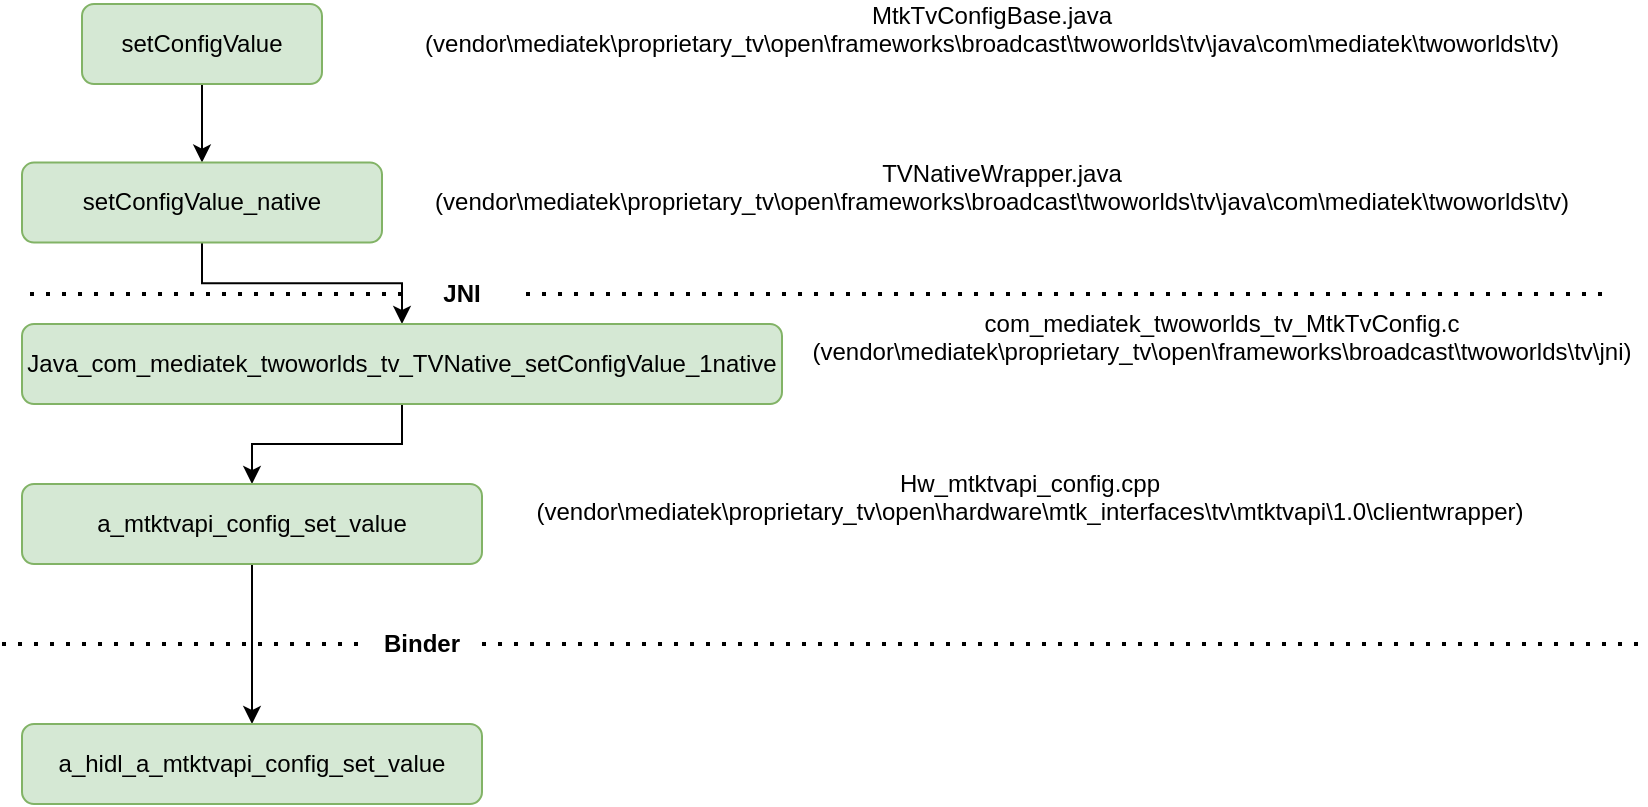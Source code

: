 <mxfile version="20.0.4" type="github">
  <diagram id="i-S-DeW-HnDHJZ4Ts8-F" name="Page-1">
    <mxGraphModel dx="1865" dy="634" grid="1" gridSize="10" guides="1" tooltips="1" connect="1" arrows="1" fold="1" page="1" pageScale="1" pageWidth="827" pageHeight="1169" math="0" shadow="0">
      <root>
        <mxCell id="0" />
        <mxCell id="1" parent="0" />
        <mxCell id="2V859yG5IAHDhK3OwIjZ-3" value="" style="edgeStyle=orthogonalEdgeStyle;rounded=0;orthogonalLoop=1;jettySize=auto;html=1;" edge="1" parent="1" source="2V859yG5IAHDhK3OwIjZ-1" target="2V859yG5IAHDhK3OwIjZ-2">
          <mxGeometry relative="1" as="geometry" />
        </mxCell>
        <mxCell id="2V859yG5IAHDhK3OwIjZ-1" value="setConfigValue" style="rounded=1;whiteSpace=wrap;html=1;fillColor=#d5e8d4;strokeColor=#82b366;" vertex="1" parent="1">
          <mxGeometry x="40" y="120" width="120" height="40" as="geometry" />
        </mxCell>
        <mxCell id="2V859yG5IAHDhK3OwIjZ-8" value="" style="edgeStyle=orthogonalEdgeStyle;rounded=0;orthogonalLoop=1;jettySize=auto;html=1;" edge="1" parent="1" source="2V859yG5IAHDhK3OwIjZ-2" target="2V859yG5IAHDhK3OwIjZ-7">
          <mxGeometry relative="1" as="geometry" />
        </mxCell>
        <mxCell id="2V859yG5IAHDhK3OwIjZ-2" value="setConfigValue_native" style="rounded=1;whiteSpace=wrap;html=1;fillColor=#d5e8d4;strokeColor=#82b366;" vertex="1" parent="1">
          <mxGeometry x="10" y="199.29" width="180" height="40" as="geometry" />
        </mxCell>
        <mxCell id="2V859yG5IAHDhK3OwIjZ-4" value="&lt;div&gt;MtkTvConfigBase.java (vendor\mediatek\proprietary_tv\open\frameworks\broadcast\twoworlds\tv\java\com\mediatek\twoworlds\tv)&lt;/div&gt;&lt;div&gt;&lt;br&gt;&lt;/div&gt;" style="text;html=1;strokeColor=none;fillColor=none;align=center;verticalAlign=middle;whiteSpace=wrap;rounded=0;" vertex="1" parent="1">
          <mxGeometry x="390" y="125" width="210" height="30" as="geometry" />
        </mxCell>
        <mxCell id="2V859yG5IAHDhK3OwIjZ-5" value="&lt;div&gt;&lt;div&gt;TVNativeWrapper.java (vendor\mediatek\proprietary_tv\open\frameworks\broadcast\twoworlds\tv\java\com\mediatek\twoworlds\tv)&lt;span style=&quot;&quot;&gt;	&lt;/span&gt;&lt;/div&gt;&lt;/div&gt;&lt;div&gt;&lt;br&gt;&lt;/div&gt;" style="text;html=1;strokeColor=none;fillColor=none;align=center;verticalAlign=middle;whiteSpace=wrap;rounded=0;" vertex="1" parent="1">
          <mxGeometry x="400" y="205" width="200" height="28.58" as="geometry" />
        </mxCell>
        <mxCell id="2V859yG5IAHDhK3OwIjZ-14" value="" style="edgeStyle=orthogonalEdgeStyle;rounded=0;orthogonalLoop=1;jettySize=auto;html=1;" edge="1" parent="1" source="2V859yG5IAHDhK3OwIjZ-7" target="2V859yG5IAHDhK3OwIjZ-13">
          <mxGeometry relative="1" as="geometry" />
        </mxCell>
        <mxCell id="2V859yG5IAHDhK3OwIjZ-7" value="Java_com_mediatek_twoworlds_tv_TVNative_setConfigValue_1native" style="rounded=1;whiteSpace=wrap;html=1;fillColor=#d5e8d4;strokeColor=#82b366;" vertex="1" parent="1">
          <mxGeometry x="10" y="280" width="380" height="40" as="geometry" />
        </mxCell>
        <mxCell id="2V859yG5IAHDhK3OwIjZ-9" value="&lt;div&gt;&lt;div&gt;&lt;div&gt;com_mediatek_twoworlds_tv_MtkTvConfig.c (vendor\mediatek\proprietary_tv\open\frameworks\broadcast\twoworlds\tv\jni)&lt;span style=&quot;&quot;&gt;	&lt;/span&gt;&lt;/div&gt;&lt;/div&gt;&lt;/div&gt;&lt;div&gt;&lt;br&gt;&lt;/div&gt;" style="text;html=1;strokeColor=none;fillColor=none;align=center;verticalAlign=middle;whiteSpace=wrap;rounded=0;" vertex="1" parent="1">
          <mxGeometry x="510" y="280" width="200" height="28.58" as="geometry" />
        </mxCell>
        <mxCell id="2V859yG5IAHDhK3OwIjZ-10" value="" style="endArrow=none;dashed=1;html=1;dashPattern=1 3;strokeWidth=2;rounded=0;startArrow=none;" edge="1" parent="1" source="2V859yG5IAHDhK3OwIjZ-11">
          <mxGeometry width="50" height="50" relative="1" as="geometry">
            <mxPoint x="800" y="260" as="sourcePoint" />
            <mxPoint x="10" y="265" as="targetPoint" />
          </mxGeometry>
        </mxCell>
        <mxCell id="2V859yG5IAHDhK3OwIjZ-11" value="JNI" style="text;html=1;align=center;verticalAlign=middle;whiteSpace=wrap;rounded=0;fontStyle=1" vertex="1" parent="1">
          <mxGeometry x="200" y="250" width="60" height="30" as="geometry" />
        </mxCell>
        <mxCell id="2V859yG5IAHDhK3OwIjZ-12" value="" style="endArrow=none;dashed=1;html=1;dashPattern=1 3;strokeWidth=2;rounded=0;" edge="1" parent="1" target="2V859yG5IAHDhK3OwIjZ-11">
          <mxGeometry width="50" height="50" relative="1" as="geometry">
            <mxPoint x="800" y="265" as="sourcePoint" />
            <mxPoint x="10" y="260" as="targetPoint" />
          </mxGeometry>
        </mxCell>
        <mxCell id="2V859yG5IAHDhK3OwIjZ-19" value="" style="edgeStyle=orthogonalEdgeStyle;rounded=0;orthogonalLoop=1;jettySize=auto;html=1;" edge="1" parent="1" source="2V859yG5IAHDhK3OwIjZ-13" target="2V859yG5IAHDhK3OwIjZ-18">
          <mxGeometry relative="1" as="geometry" />
        </mxCell>
        <mxCell id="2V859yG5IAHDhK3OwIjZ-13" value="a_mtktvapi_config_set_value" style="rounded=1;whiteSpace=wrap;html=1;fillColor=#d5e8d4;strokeColor=#82b366;" vertex="1" parent="1">
          <mxGeometry x="10" y="360" width="230" height="40" as="geometry" />
        </mxCell>
        <mxCell id="2V859yG5IAHDhK3OwIjZ-15" value="&lt;div&gt;&lt;div&gt;&lt;div&gt;&lt;div&gt;Hw_mtktvapi_config.cpp (vendor\mediatek\proprietary_tv\open\hardware\mtk_interfaces\tv\mtktvapi\1.0\clientwrapper)&lt;span style=&quot;&quot;&gt;	&lt;/span&gt;&lt;/div&gt;&lt;/div&gt;&lt;/div&gt;&lt;/div&gt;&lt;div&gt;&lt;br&gt;&lt;/div&gt;" style="text;html=1;strokeColor=none;fillColor=none;align=center;verticalAlign=middle;whiteSpace=wrap;rounded=0;" vertex="1" parent="1">
          <mxGeometry x="414" y="360" width="200" height="28.58" as="geometry" />
        </mxCell>
        <mxCell id="2V859yG5IAHDhK3OwIjZ-16" value="" style="endArrow=none;dashed=1;html=1;dashPattern=1 3;strokeWidth=2;rounded=0;startArrow=none;" edge="1" parent="1" source="2V859yG5IAHDhK3OwIjZ-20">
          <mxGeometry width="50" height="50" relative="1" as="geometry">
            <mxPoint y="440" as="sourcePoint" />
            <mxPoint x="820" y="440" as="targetPoint" />
            <Array as="points" />
          </mxGeometry>
        </mxCell>
        <mxCell id="2V859yG5IAHDhK3OwIjZ-18" value="a_hidl_a_mtktvapi_config_set_value" style="rounded=1;whiteSpace=wrap;html=1;fillColor=#d5e8d4;strokeColor=#82b366;" vertex="1" parent="1">
          <mxGeometry x="10" y="480" width="230" height="40" as="geometry" />
        </mxCell>
        <mxCell id="2V859yG5IAHDhK3OwIjZ-20" value="Binder" style="text;html=1;align=center;verticalAlign=middle;whiteSpace=wrap;rounded=0;fontStyle=1" vertex="1" parent="1">
          <mxGeometry x="180" y="420" width="60" height="40" as="geometry" />
        </mxCell>
        <mxCell id="2V859yG5IAHDhK3OwIjZ-21" value="" style="endArrow=none;dashed=1;html=1;dashPattern=1 3;strokeWidth=2;rounded=0;" edge="1" parent="1" target="2V859yG5IAHDhK3OwIjZ-20">
          <mxGeometry width="50" height="50" relative="1" as="geometry">
            <mxPoint y="440" as="sourcePoint" />
            <mxPoint x="820" y="440" as="targetPoint" />
            <Array as="points" />
          </mxGeometry>
        </mxCell>
      </root>
    </mxGraphModel>
  </diagram>
</mxfile>
